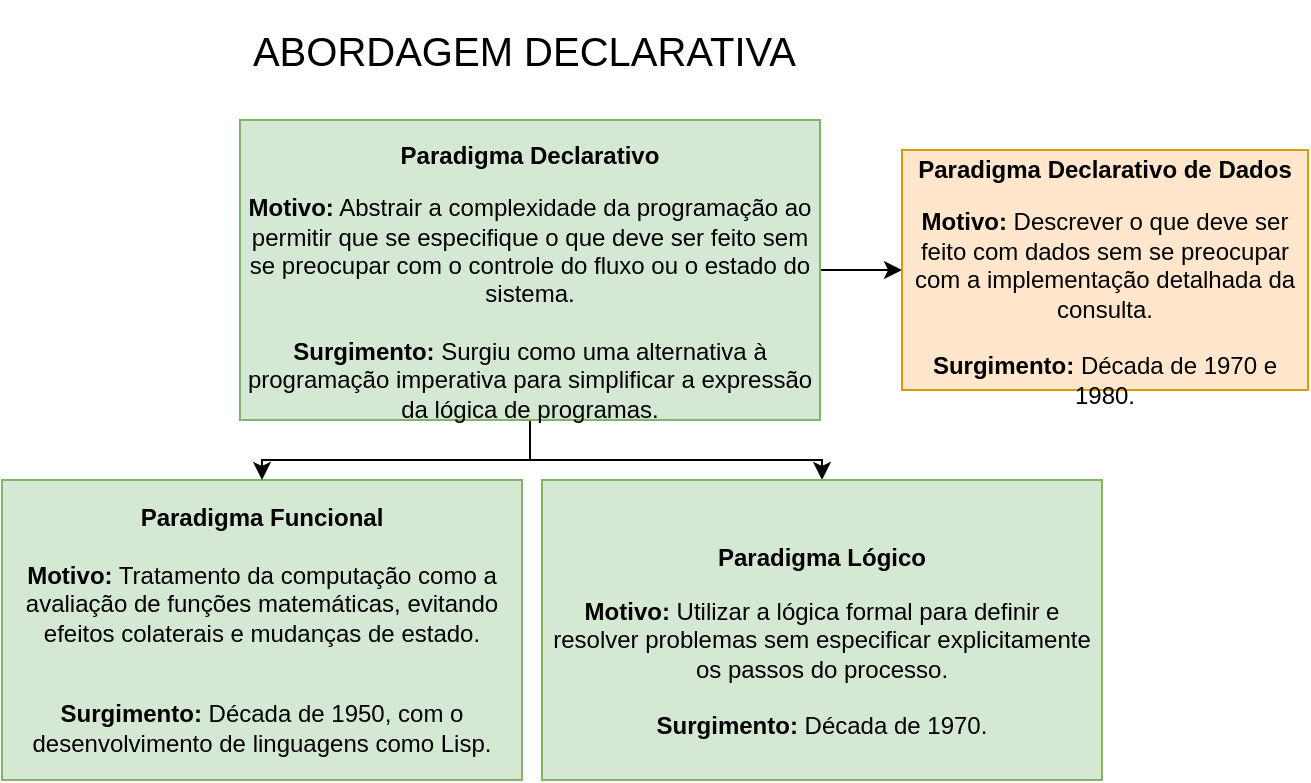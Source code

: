 <mxfile version="24.7.7">
  <diagram name="Página-1" id="hLgUUuZTuKX91o4fBuAG">
    <mxGraphModel dx="1080" dy="596" grid="1" gridSize="10" guides="1" tooltips="1" connect="1" arrows="1" fold="1" page="1" pageScale="1" pageWidth="827" pageHeight="1169" math="0" shadow="0">
      <root>
        <mxCell id="0" />
        <mxCell id="1" parent="0" />
        <mxCell id="e1BZwxHSr9VsH9dEThVD-1" value="&lt;font style=&quot;font-size: 20px;&quot;&gt;ABORDAGEM DECLARATIVA&amp;nbsp;&lt;/font&gt;" style="text;html=1;align=center;verticalAlign=middle;whiteSpace=wrap;rounded=0;" vertex="1" parent="1">
          <mxGeometry x="269" width="290" height="50" as="geometry" />
        </mxCell>
        <mxCell id="e1BZwxHSr9VsH9dEThVD-2" value="&lt;p&gt;&lt;strong&gt;Paradigma Funcional&lt;br&gt;&lt;br&gt;&lt;/strong&gt;&lt;strong style=&quot;background-color: initial;&quot;&gt;Motivo:&lt;/strong&gt;&lt;span style=&quot;background-color: initial;&quot;&gt; Tratamento da computação como a avaliação de funções matemáticas, evitando efeitos colaterais e mudanças de estado.&lt;/span&gt;&lt;/p&gt;&lt;p&gt;&lt;span style=&quot;background-color: initial;&quot;&gt;&lt;br&gt;&lt;/span&gt;&lt;strong style=&quot;background-color: initial;&quot;&gt;Surgimento:&lt;/strong&gt;&lt;span style=&quot;background-color: initial;&quot;&gt; Década de 1950, com o desenvolvimento de linguagens como Lisp.&lt;/span&gt;&lt;/p&gt;" style="rounded=0;whiteSpace=wrap;html=1;fillColor=#d5e8d4;strokeColor=#82b366;" vertex="1" parent="1">
          <mxGeometry x="150" y="240" width="260" height="150" as="geometry" />
        </mxCell>
        <mxCell id="e1BZwxHSr9VsH9dEThVD-13" style="edgeStyle=orthogonalEdgeStyle;rounded=0;orthogonalLoop=1;jettySize=auto;html=1;exitX=1;exitY=0.5;exitDx=0;exitDy=0;entryX=0;entryY=0.5;entryDx=0;entryDy=0;" edge="1" parent="1" source="e1BZwxHSr9VsH9dEThVD-3" target="e1BZwxHSr9VsH9dEThVD-6">
          <mxGeometry relative="1" as="geometry">
            <mxPoint x="580" y="134.833" as="targetPoint" />
          </mxGeometry>
        </mxCell>
        <mxCell id="e1BZwxHSr9VsH9dEThVD-14" style="edgeStyle=orthogonalEdgeStyle;rounded=0;orthogonalLoop=1;jettySize=auto;html=1;exitX=0.5;exitY=1;exitDx=0;exitDy=0;entryX=0.5;entryY=0;entryDx=0;entryDy=0;" edge="1" parent="1" source="e1BZwxHSr9VsH9dEThVD-3" target="e1BZwxHSr9VsH9dEThVD-2">
          <mxGeometry relative="1" as="geometry" />
        </mxCell>
        <mxCell id="e1BZwxHSr9VsH9dEThVD-15" style="edgeStyle=orthogonalEdgeStyle;rounded=0;orthogonalLoop=1;jettySize=auto;html=1;exitX=0.5;exitY=1;exitDx=0;exitDy=0;" edge="1" parent="1" source="e1BZwxHSr9VsH9dEThVD-3" target="e1BZwxHSr9VsH9dEThVD-4">
          <mxGeometry relative="1" as="geometry" />
        </mxCell>
        <mxCell id="e1BZwxHSr9VsH9dEThVD-3" value="&lt;p&gt;&lt;strong&gt;Paradigma Declarativo&lt;/strong&gt;&lt;/p&gt;&lt;strong style=&quot;background-color: initial;&quot;&gt;Motivo:&lt;/strong&gt;&lt;span style=&quot;background-color: initial;&quot;&gt; Abstrair a complexidade da programação ao permitir que se especifique o que deve ser feito sem se preocupar com o controle do fluxo ou o estado do sistema.&lt;br&gt;&lt;/span&gt;&lt;br&gt;&lt;strong style=&quot;background-color: initial;&quot;&gt;Surgimento:&lt;/strong&gt;&lt;span style=&quot;background-color: initial;&quot;&gt; Surgiu como uma alternativa à programação imperativa para simplificar a expressão da lógica de programas.&lt;/span&gt;" style="rounded=0;whiteSpace=wrap;html=1;fillColor=#d5e8d4;strokeColor=#82b366;" vertex="1" parent="1">
          <mxGeometry x="269" y="60" width="290" height="150" as="geometry" />
        </mxCell>
        <mxCell id="e1BZwxHSr9VsH9dEThVD-4" value="&lt;p&gt;&lt;strong style=&quot;background-color: initial;&quot;&gt;Paradigma Lógico&lt;/strong&gt;&lt;br&gt;&lt;/p&gt;&lt;strong style=&quot;background-color: initial;&quot;&gt;Motivo:&lt;/strong&gt;&lt;span style=&quot;background-color: initial;&quot;&gt; Utilizar a lógica formal para definir e resolver problemas sem especificar explicitamente os passos do processo.&lt;/span&gt;&lt;div&gt;&lt;br&gt;&lt;strong style=&quot;background-color: initial;&quot;&gt;Surgimento:&lt;/strong&gt;&lt;span style=&quot;background-color: initial;&quot;&gt; Década de 1970.&lt;/span&gt;&lt;br&gt;&lt;/div&gt;" style="rounded=0;whiteSpace=wrap;html=1;fillColor=#d5e8d4;strokeColor=#82b366;" vertex="1" parent="1">
          <mxGeometry x="420" y="240" width="280" height="150" as="geometry" />
        </mxCell>
        <mxCell id="e1BZwxHSr9VsH9dEThVD-6" value="&lt;p&gt;&lt;strong style=&quot;background-color: initial;&quot;&gt;Paradigma Declarativo de Dados&lt;/strong&gt;&lt;br&gt;&lt;/p&gt;&lt;strong style=&quot;background-color: initial;&quot;&gt;Motivo:&lt;/strong&gt;&lt;span style=&quot;background-color: initial;&quot;&gt; Descrever o que deve ser feito com dados sem se preocupar com a implementação detalhada da consulta.&lt;/span&gt;&lt;div&gt;&lt;br&gt;&lt;strong style=&quot;background-color: initial;&quot;&gt;Surgimento:&lt;/strong&gt;&lt;span style=&quot;background-color: initial;&quot;&gt; Década de 1970 e 1980.&lt;/span&gt;&lt;/div&gt;" style="rounded=0;whiteSpace=wrap;html=1;fillColor=#ffe6cc;strokeColor=#d79b00;" vertex="1" parent="1">
          <mxGeometry x="600" y="75" width="203" height="120" as="geometry" />
        </mxCell>
      </root>
    </mxGraphModel>
  </diagram>
</mxfile>
